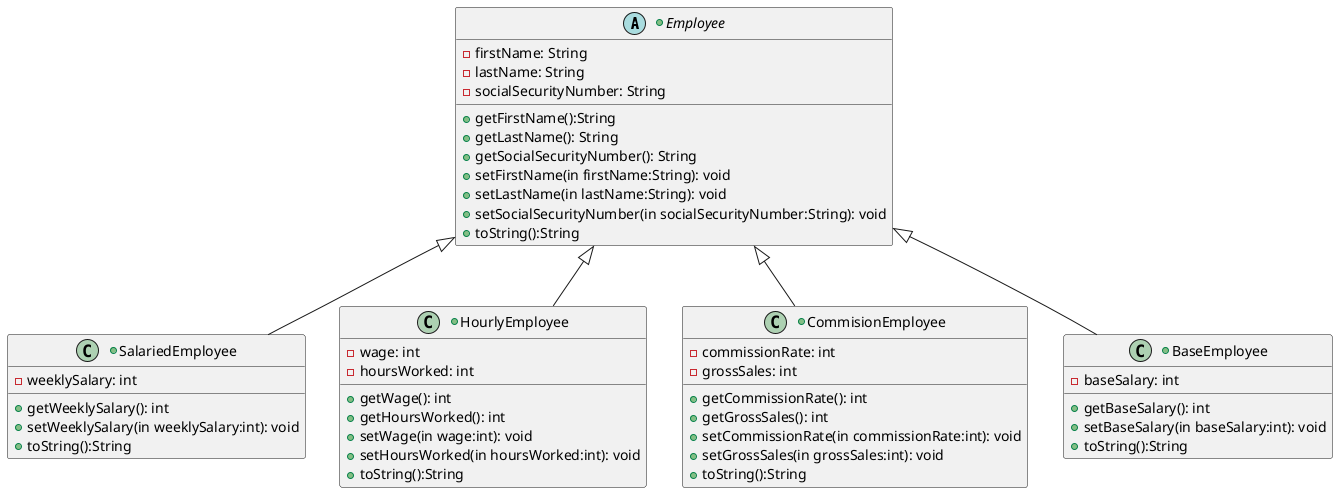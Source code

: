 @startuml
'https://plantuml.com/class-diagram

+abstract class Employee{
    - firstName: String
    - lastName: String
    - socialSecurityNumber: String
    + getFirstName():String
    + getLastName(): String
    + getSocialSecurityNumber(): String
    + setFirstName(in firstName:String): void
    + setLastName(in lastName:String): void
    + setSocialSecurityNumber(in socialSecurityNumber:String): void
    + toString():String
}

+class SalariedEmployee{
    - weeklySalary: int
    + getWeeklySalary(): int
    + setWeeklySalary(in weeklySalary:int): void
    + toString():String
}

+class HourlyEmployee{
   - wage: int
   - hoursWorked: int
   + getWage(): int
   + getHoursWorked(): int
   + setWage(in wage:int): void
   + setHoursWorked(in hoursWorked:int): void
   + toString():String
}

+class CommisionEmployee{
   - commissionRate: int
   - grossSales: int
   + getCommissionRate(): int
   + getGrossSales(): int
   + setCommissionRate(in commissionRate:int): void
   + setGrossSales(in grossSales:int): void
   + toString():String
}

+class BaseEmployee{
    - baseSalary: int
    + getBaseSalary(): int
    + setBaseSalary(in baseSalary:int): void
    + toString():String
}

Employee <|-- SalariedEmployee
Employee <|-- HourlyEmployee
Employee <|-- CommisionEmployee
Employee <|-- BaseEmployee


@enduml